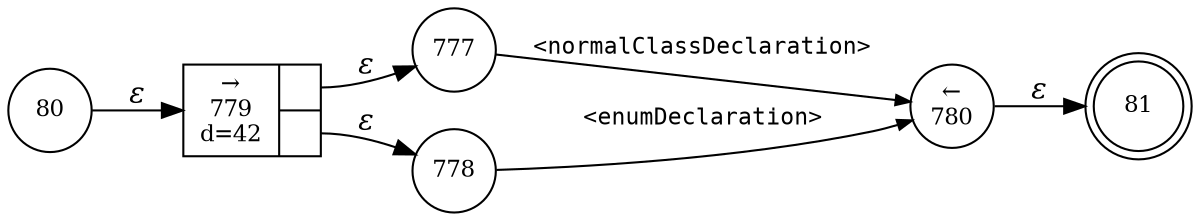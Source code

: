 digraph ATN {
rankdir=LR;
s81[fontsize=11, label="81", shape=doublecircle, fixedsize=true, width=.6];
s80[fontsize=11,label="80", shape=circle, fixedsize=true, width=.55, peripheries=1];
s777[fontsize=11,label="777", shape=circle, fixedsize=true, width=.55, peripheries=1];
s778[fontsize=11,label="778", shape=circle, fixedsize=true, width=.55, peripheries=1];
s779[fontsize=11,label="{&rarr;\n779\nd=42|{<p0>|<p1>}}", shape=record, fixedsize=false, peripheries=1];
s780[fontsize=11,label="&larr;\n780", shape=circle, fixedsize=true, width=.55, peripheries=1];
s80 -> s779 [fontname="Times-Italic", label="&epsilon;"];
s779:p0 -> s777 [fontname="Times-Italic", label="&epsilon;"];
s779:p1 -> s778 [fontname="Times-Italic", label="&epsilon;"];
s777 -> s780 [fontsize=11, fontname="Courier", arrowsize=.7, label = "<normalClassDeclaration>", arrowhead = normal];
s778 -> s780 [fontsize=11, fontname="Courier", arrowsize=.7, label = "<enumDeclaration>", arrowhead = normal];
s780 -> s81 [fontname="Times-Italic", label="&epsilon;"];
}